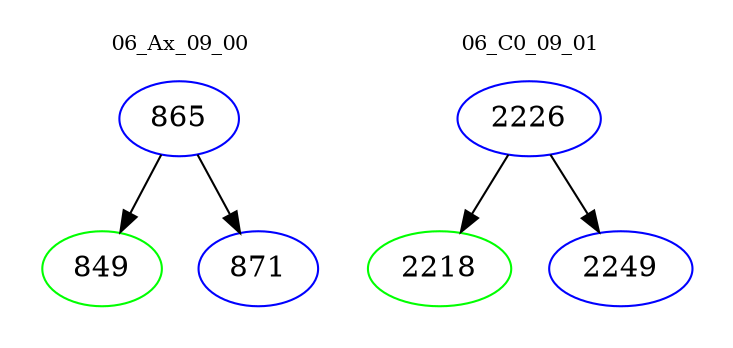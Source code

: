 digraph{
subgraph cluster_0 {
color = white
label = "06_Ax_09_00";
fontsize=10;
T0_865 [label="865", color="blue"]
T0_865 -> T0_849 [color="black"]
T0_849 [label="849", color="green"]
T0_865 -> T0_871 [color="black"]
T0_871 [label="871", color="blue"]
}
subgraph cluster_1 {
color = white
label = "06_C0_09_01";
fontsize=10;
T1_2226 [label="2226", color="blue"]
T1_2226 -> T1_2218 [color="black"]
T1_2218 [label="2218", color="green"]
T1_2226 -> T1_2249 [color="black"]
T1_2249 [label="2249", color="blue"]
}
}

